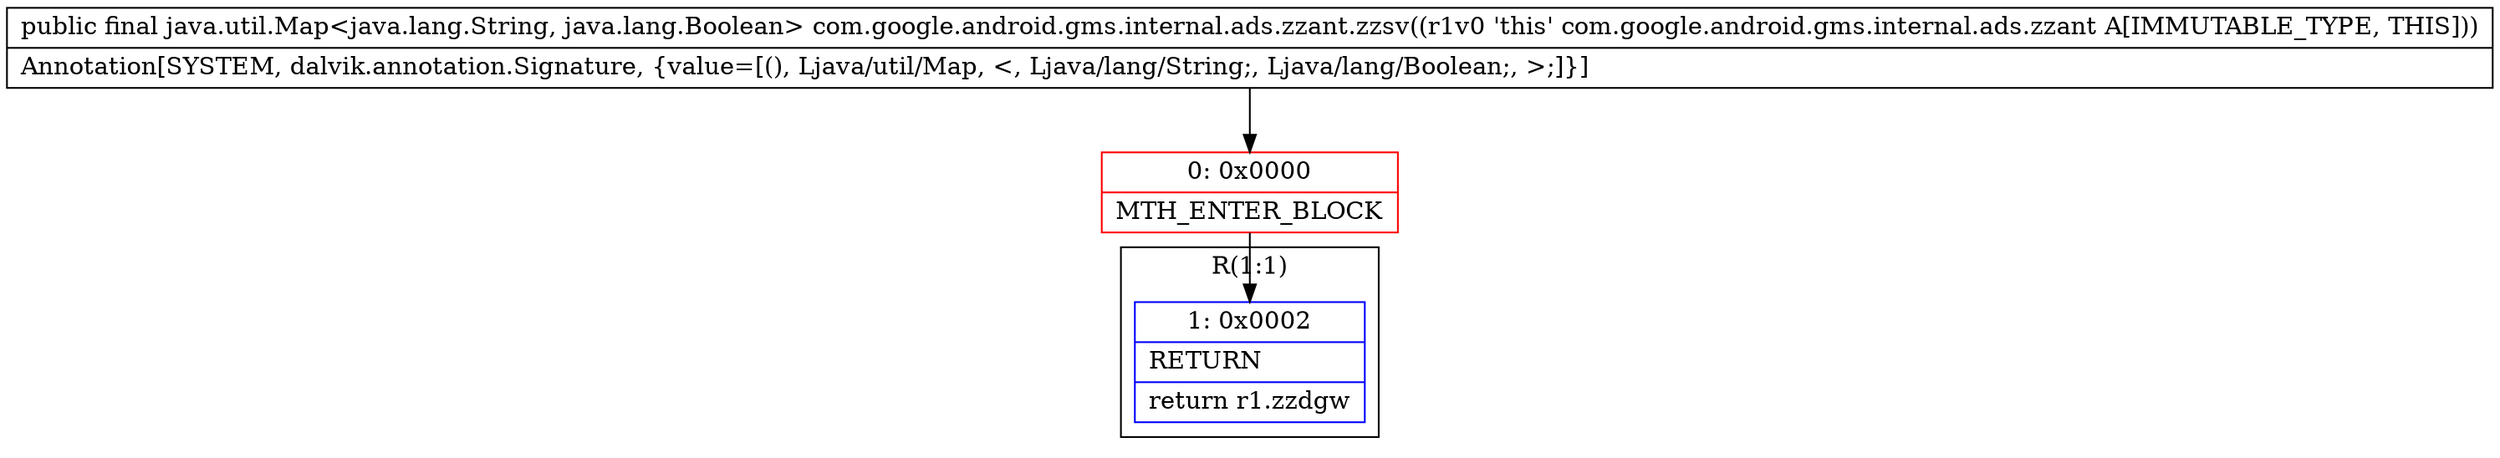digraph "CFG forcom.google.android.gms.internal.ads.zzant.zzsv()Ljava\/util\/Map;" {
subgraph cluster_Region_413454871 {
label = "R(1:1)";
node [shape=record,color=blue];
Node_1 [shape=record,label="{1\:\ 0x0002|RETURN\l|return r1.zzdgw\l}"];
}
Node_0 [shape=record,color=red,label="{0\:\ 0x0000|MTH_ENTER_BLOCK\l}"];
MethodNode[shape=record,label="{public final java.util.Map\<java.lang.String, java.lang.Boolean\> com.google.android.gms.internal.ads.zzant.zzsv((r1v0 'this' com.google.android.gms.internal.ads.zzant A[IMMUTABLE_TYPE, THIS]))  | Annotation[SYSTEM, dalvik.annotation.Signature, \{value=[(), Ljava\/util\/Map, \<, Ljava\/lang\/String;, Ljava\/lang\/Boolean;, \>;]\}]\l}"];
MethodNode -> Node_0;
Node_0 -> Node_1;
}

